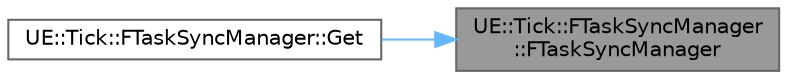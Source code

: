digraph "UE::Tick::FTaskSyncManager::FTaskSyncManager"
{
 // INTERACTIVE_SVG=YES
 // LATEX_PDF_SIZE
  bgcolor="transparent";
  edge [fontname=Helvetica,fontsize=10,labelfontname=Helvetica,labelfontsize=10];
  node [fontname=Helvetica,fontsize=10,shape=box,height=0.2,width=0.4];
  rankdir="RL";
  Node1 [id="Node000001",label="UE::Tick::FTaskSyncManager\l::FTaskSyncManager",height=0.2,width=0.4,color="gray40", fillcolor="grey60", style="filled", fontcolor="black",tooltip=" "];
  Node1 -> Node2 [id="edge1_Node000001_Node000002",dir="back",color="steelblue1",style="solid",tooltip=" "];
  Node2 [id="Node000002",label="UE::Tick::FTaskSyncManager::Get",height=0.2,width=0.4,color="grey40", fillcolor="white", style="filled",URL="$de/d22/classUE_1_1Tick_1_1FTaskSyncManager.html#a5010655f5db3d2580d63fb45207768da",tooltip="Return the global singleton if it exists."];
}
